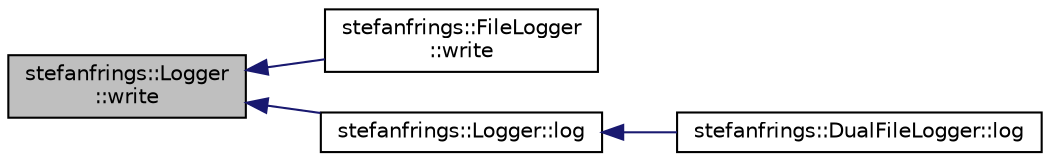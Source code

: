 digraph "stefanfrings::Logger::write"
{
  edge [fontname="Helvetica",fontsize="10",labelfontname="Helvetica",labelfontsize="10"];
  node [fontname="Helvetica",fontsize="10",shape=record];
  rankdir="LR";
  Node23 [label="stefanfrings::Logger\l::write",height=0.2,width=0.4,color="black", fillcolor="grey75", style="filled", fontcolor="black"];
  Node23 -> Node24 [dir="back",color="midnightblue",fontsize="10",style="solid",fontname="Helvetica"];
  Node24 [label="stefanfrings::FileLogger\l::write",height=0.2,width=0.4,color="black", fillcolor="white", style="filled",URL="$classstefanfrings_1_1_file_logger.html#a9258a5e72c22a6b14e25af8eae2092c1"];
  Node23 -> Node25 [dir="back",color="midnightblue",fontsize="10",style="solid",fontname="Helvetica"];
  Node25 [label="stefanfrings::Logger::log",height=0.2,width=0.4,color="black", fillcolor="white", style="filled",URL="$classstefanfrings_1_1_logger.html#af731fc45cf731695d5f971472032190d"];
  Node25 -> Node26 [dir="back",color="midnightblue",fontsize="10",style="solid",fontname="Helvetica"];
  Node26 [label="stefanfrings::DualFileLogger::log",height=0.2,width=0.4,color="black", fillcolor="white", style="filled",URL="$classstefanfrings_1_1_dual_file_logger.html#a6db25d5c835b7221f0a6b7b4a035d4aa"];
}
